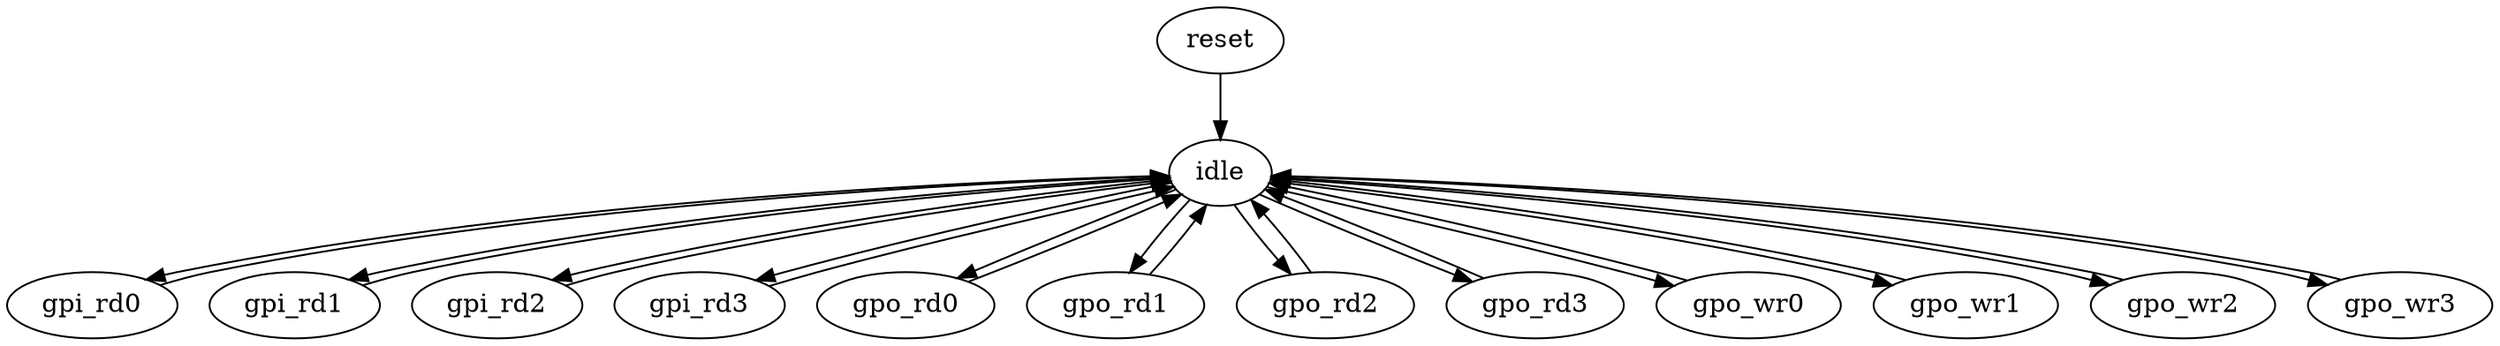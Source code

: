 
digraph FSM {
    
    reset       -> idle;

    idle        -> gpi_rd0;
    idle        -> gpi_rd1;
    idle        -> gpi_rd2;
    idle        -> gpi_rd3;

    idle        -> gpo_rd0;
    idle        -> gpo_rd1;
    idle        -> gpo_rd2;
    idle        -> gpo_rd3;
    
    idle        -> gpo_wr0;
    idle        -> gpo_wr1;
    idle        -> gpo_wr2;
    idle        -> gpo_wr3;

    gpi_rd0     -> idle;
    gpi_rd1     -> idle;
    gpi_rd2     -> idle;
    gpi_rd3     -> idle;
                   
    gpo_rd0     -> idle;
    gpo_rd1     -> idle;
    gpo_rd2     -> idle;
    gpo_rd3     -> idle;
                   
    gpo_wr0     -> idle;
    gpo_wr1     -> idle;
    gpo_wr2     -> idle;
    gpo_wr3     -> idle;

}
